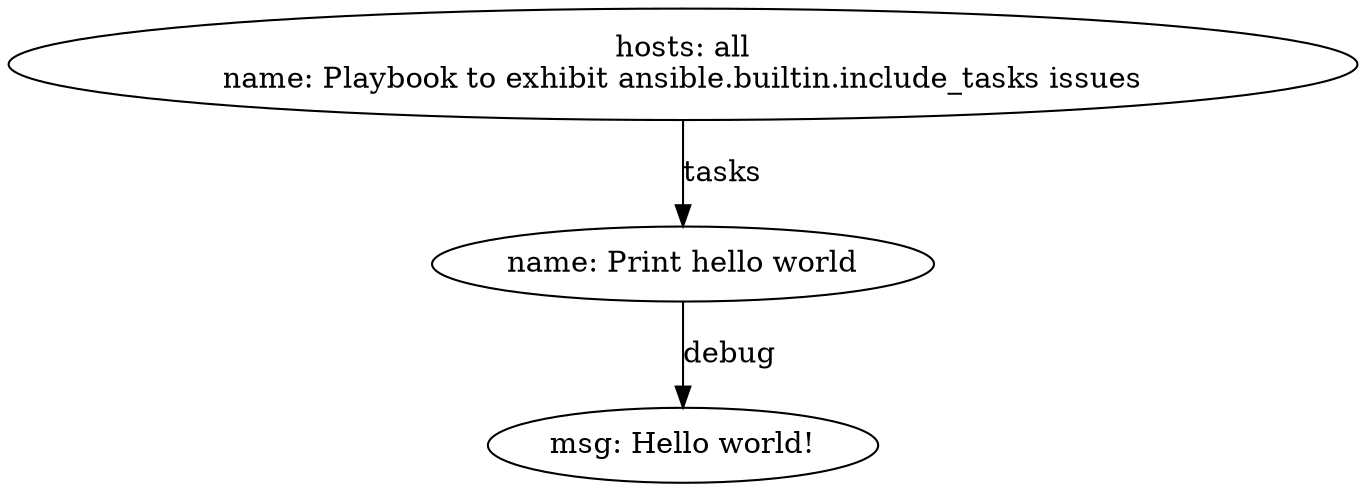 digraph graphname {
2046 [label="msg: Hello world!\n"];
2045 [label="name: Print hello world\n"];
2045 -> 2046 [label="debug"];
2044 [label="hosts: all\nname: Playbook to exhibit ansible.builtin.include_tasks issues\n"];
2044 -> 2045 [label="tasks"];
}
